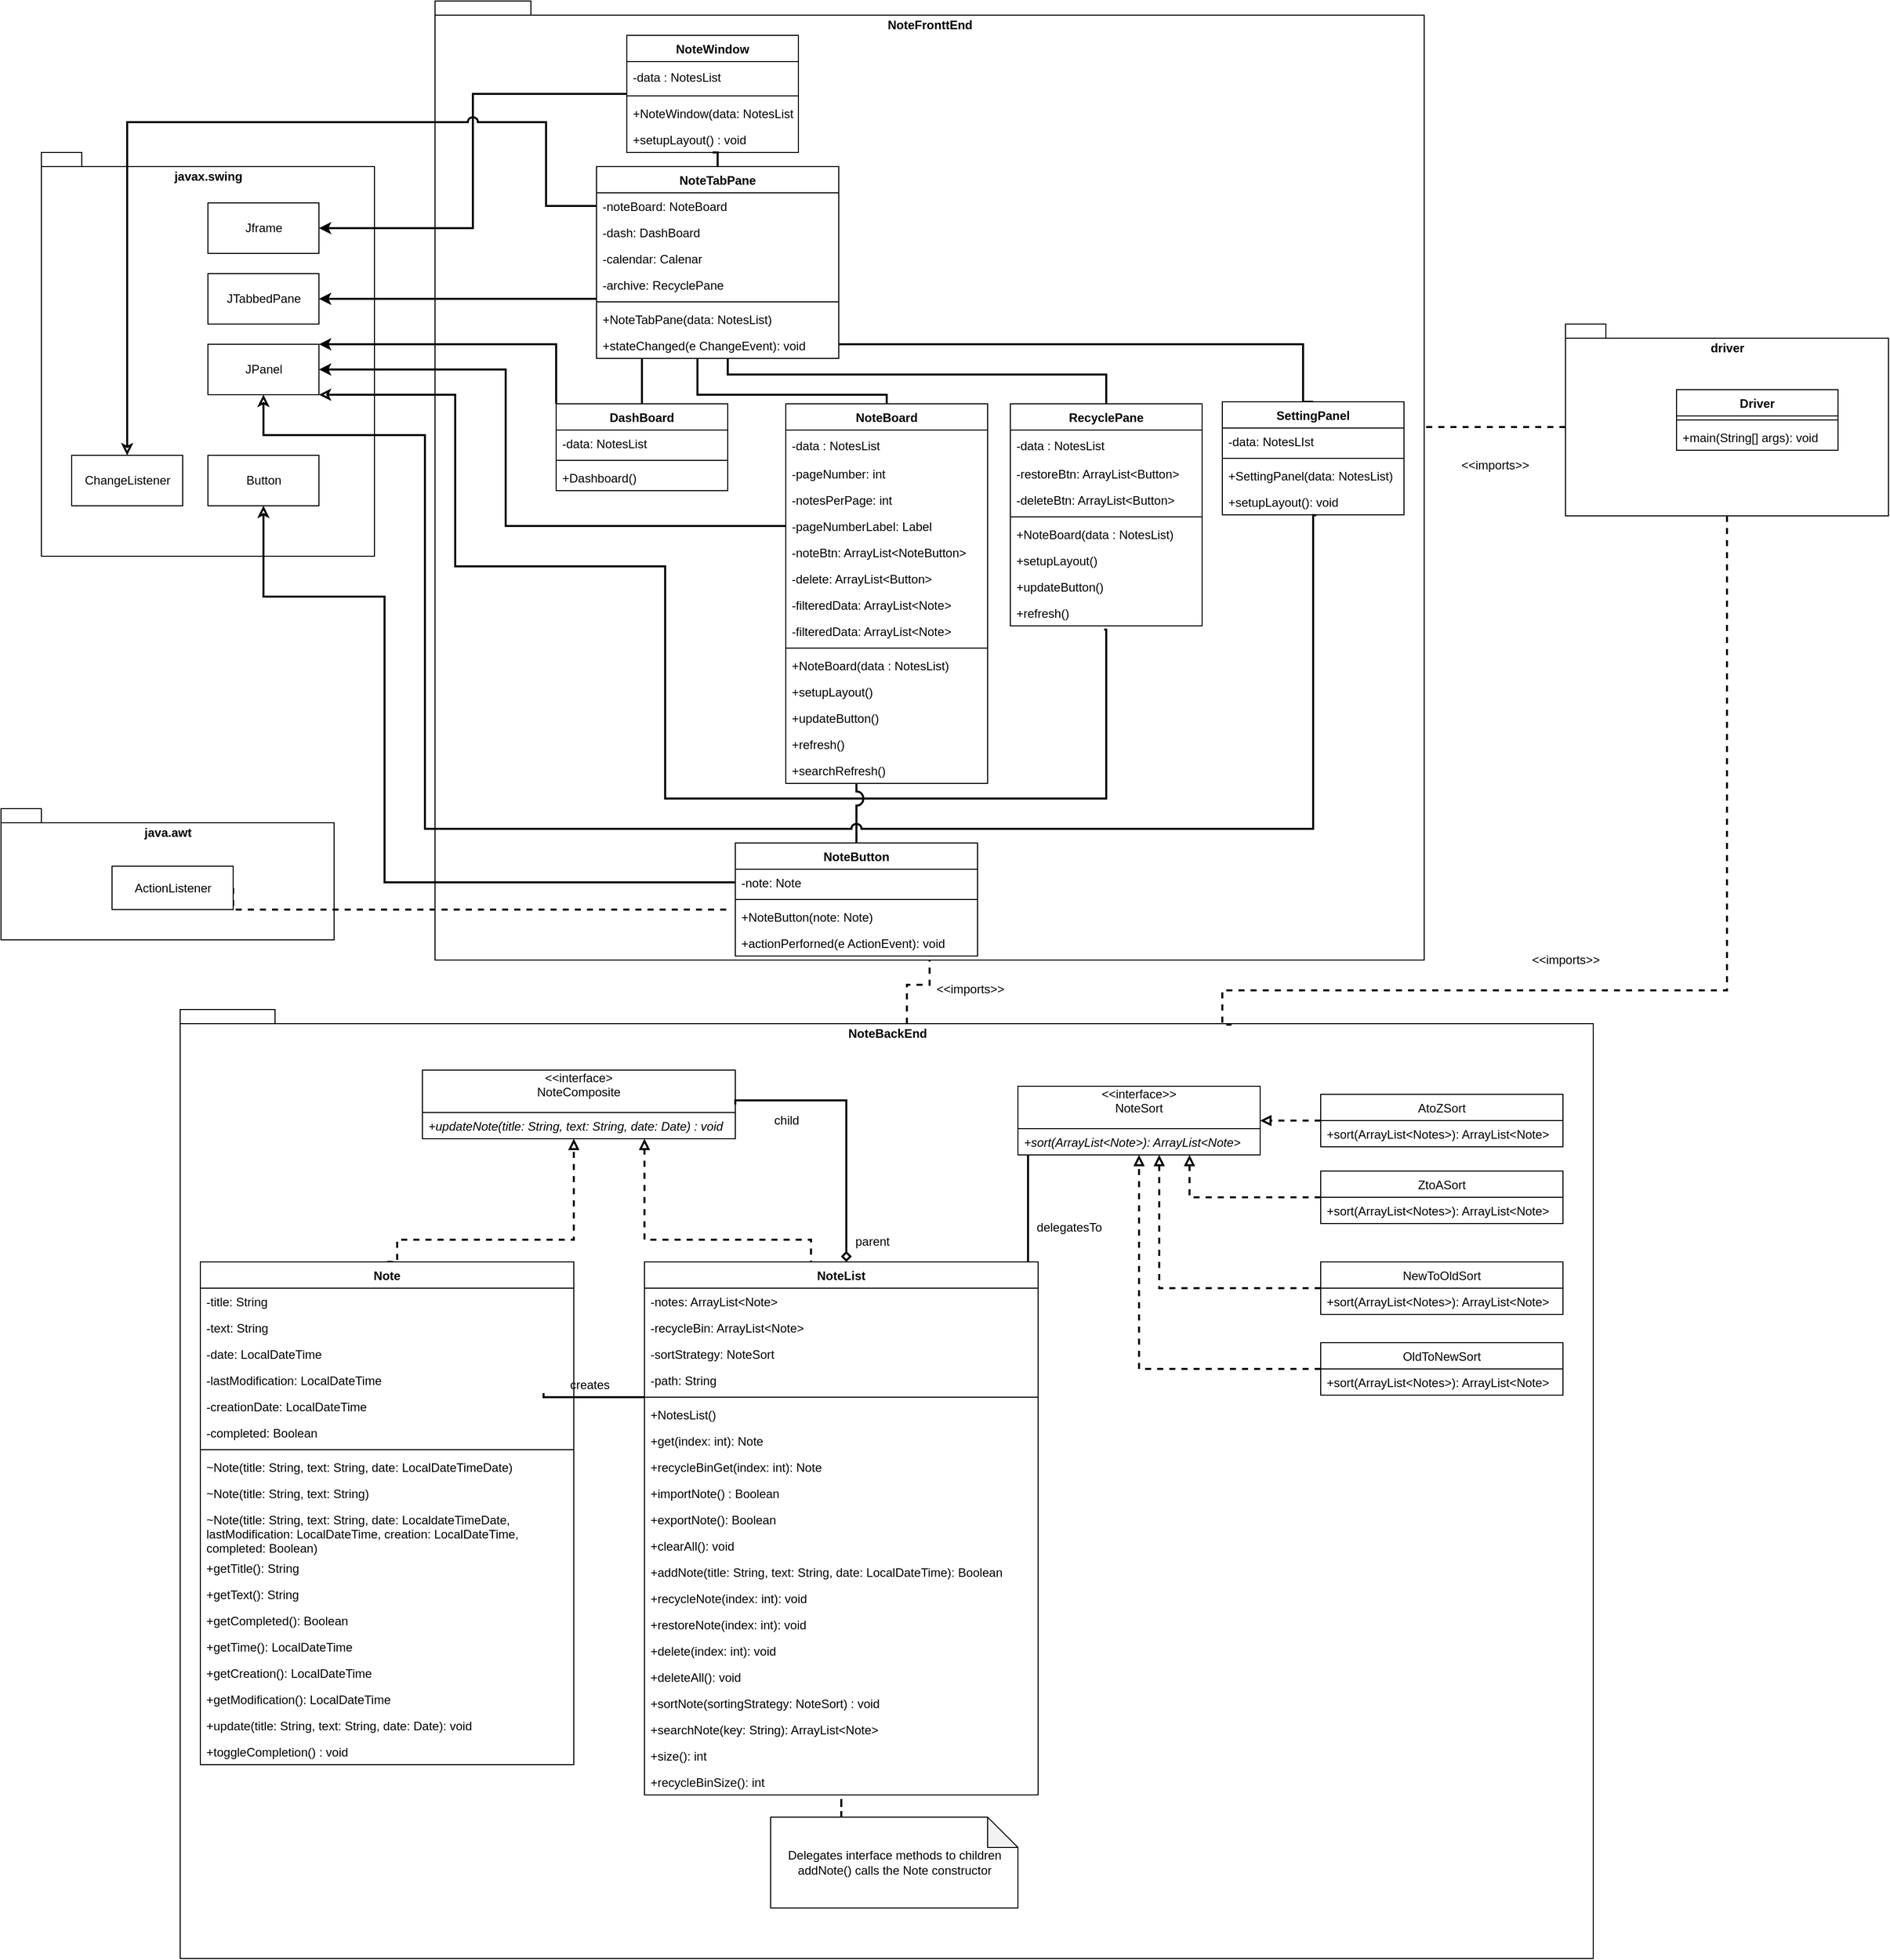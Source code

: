 <mxfile version="17.5.0" type="device"><diagram id="C5RBs43oDa-KdzZeNtuy" name="Page-1"><mxGraphModel dx="3936" dy="2883" grid="1" gridSize="10" guides="1" tooltips="1" connect="1" arrows="1" fold="1" page="1" pageScale="1" pageWidth="827" pageHeight="1169" math="0" shadow="0"><root><mxCell id="WIyWlLk6GJQsqaUBKTNV-0"/><mxCell id="WIyWlLk6GJQsqaUBKTNV-1" parent="WIyWlLk6GJQsqaUBKTNV-0"/><mxCell id="CV886Tl4QR84b5BTibgs-59" style="edgeStyle=orthogonalEdgeStyle;rounded=0;orthogonalLoop=1;jettySize=auto;html=1;exitX=0;exitY=0;exitDx=920;exitDy=412;exitPerimeter=0;entryX=0;entryY=0;entryDx=0;entryDy=102;entryPerimeter=0;dashed=1;endArrow=none;endFill=0;strokeWidth=2;" parent="WIyWlLk6GJQsqaUBKTNV-1" source="wEk5sLfpWbxcP1c9TD5C-53" target="wEk5sLfpWbxcP1c9TD5C-122" edge="1"><mxGeometry relative="1" as="geometry"><Array as="points"><mxPoint x="1120" y="-348"/></Array></mxGeometry></mxCell><mxCell id="wEk5sLfpWbxcP1c9TD5C-53" value="NoteFronttEnd" style="shape=folder;fontStyle=1;spacingTop=10;tabWidth=40;tabHeight=14;tabPosition=left;html=1;verticalAlign=top;" parent="WIyWlLk6GJQsqaUBKTNV-1" vertex="1"><mxGeometry x="200" y="-770" width="980" height="950" as="geometry"/></mxCell><mxCell id="wEk5sLfpWbxcP1c9TD5C-74" value="javax.swing" style="shape=folder;fontStyle=1;spacingTop=10;tabWidth=40;tabHeight=14;tabPosition=left;html=1;verticalAlign=top;" parent="WIyWlLk6GJQsqaUBKTNV-1" vertex="1"><mxGeometry x="-190" y="-620" width="330" height="400" as="geometry"/></mxCell><mxCell id="CV886Tl4QR84b5BTibgs-56" style="edgeStyle=orthogonalEdgeStyle;rounded=0;orthogonalLoop=1;jettySize=auto;html=1;exitX=0;exitY=0;exitDx=720;exitDy=14;exitPerimeter=0;endArrow=none;endFill=0;dashed=1;strokeWidth=2;entryX=0.5;entryY=1;entryDx=0;entryDy=0;entryPerimeter=0;" parent="WIyWlLk6GJQsqaUBKTNV-1" source="wEk5sLfpWbxcP1c9TD5C-43" target="wEk5sLfpWbxcP1c9TD5C-53" edge="1"><mxGeometry relative="1" as="geometry"><Array as="points"/><mxPoint x="620" y="100" as="targetPoint"/></mxGeometry></mxCell><mxCell id="wEk5sLfpWbxcP1c9TD5C-43" value="NoteBackEnd" style="shape=folder;fontStyle=1;spacingTop=10;tabWidth=40;tabHeight=14;tabPosition=left;html=1;verticalAlign=top;" parent="WIyWlLk6GJQsqaUBKTNV-1" vertex="1"><mxGeometry x="-52.5" y="229" width="1400" height="940" as="geometry"/></mxCell><mxCell id="wEk5sLfpWbxcP1c9TD5C-94" style="edgeStyle=orthogonalEdgeStyle;rounded=0;orthogonalLoop=1;jettySize=auto;html=1;exitX=0.5;exitY=0;exitDx=0;exitDy=0;dashed=1;endArrow=block;endFill=0;strokeWidth=2;" parent="WIyWlLk6GJQsqaUBKTNV-1" source="wEk5sLfpWbxcP1c9TD5C-0" target="wEk5sLfpWbxcP1c9TD5C-88" edge="1"><mxGeometry relative="1" as="geometry"><Array as="points"><mxPoint x="162.5" y="457"/><mxPoint x="337.5" y="457"/></Array></mxGeometry></mxCell><mxCell id="wEk5sLfpWbxcP1c9TD5C-116" style="edgeStyle=orthogonalEdgeStyle;rounded=0;orthogonalLoop=1;jettySize=auto;html=1;endArrow=none;endFill=0;strokeColor=default;strokeWidth=2;" parent="WIyWlLk6GJQsqaUBKTNV-1" target="wEk5sLfpWbxcP1c9TD5C-11" edge="1"><mxGeometry relative="1" as="geometry"><mxPoint x="307.5" y="609" as="sourcePoint"/><Array as="points"><mxPoint x="307.5" y="613"/></Array></mxGeometry></mxCell><mxCell id="wEk5sLfpWbxcP1c9TD5C-0" value="Note" style="swimlane;fontStyle=1;align=center;verticalAlign=top;childLayout=stackLayout;horizontal=1;startSize=26;horizontalStack=0;resizeParent=1;resizeParentMax=0;resizeLast=0;collapsible=1;marginBottom=0;" parent="WIyWlLk6GJQsqaUBKTNV-1" vertex="1"><mxGeometry x="-32.5" y="479" width="370" height="498" as="geometry"/></mxCell><mxCell id="wEk5sLfpWbxcP1c9TD5C-1" value="-title: String&#xA;" style="text;strokeColor=none;fillColor=none;align=left;verticalAlign=top;spacingLeft=4;spacingRight=4;overflow=hidden;rotatable=0;points=[[0,0.5],[1,0.5]];portConstraint=eastwest;" parent="wEk5sLfpWbxcP1c9TD5C-0" vertex="1"><mxGeometry y="26" width="370" height="26" as="geometry"/></mxCell><mxCell id="wEk5sLfpWbxcP1c9TD5C-4" value="-text: String" style="text;strokeColor=none;fillColor=none;align=left;verticalAlign=top;spacingLeft=4;spacingRight=4;overflow=hidden;rotatable=0;points=[[0,0.5],[1,0.5]];portConstraint=eastwest;" parent="wEk5sLfpWbxcP1c9TD5C-0" vertex="1"><mxGeometry y="52" width="370" height="26" as="geometry"/></mxCell><mxCell id="wEk5sLfpWbxcP1c9TD5C-5" value="-date: LocalDateTime" style="text;strokeColor=none;fillColor=none;align=left;verticalAlign=top;spacingLeft=4;spacingRight=4;overflow=hidden;rotatable=0;points=[[0,0.5],[1,0.5]];portConstraint=eastwest;" parent="wEk5sLfpWbxcP1c9TD5C-0" vertex="1"><mxGeometry y="78" width="370" height="26" as="geometry"/></mxCell><mxCell id="yMVq9FpCrFr1xaRrwVwy-2" value="-lastModification: LocalDateTime" style="text;strokeColor=none;fillColor=none;align=left;verticalAlign=top;spacingLeft=4;spacingRight=4;overflow=hidden;rotatable=0;points=[[0,0.5],[1,0.5]];portConstraint=eastwest;" parent="wEk5sLfpWbxcP1c9TD5C-0" vertex="1"><mxGeometry y="104" width="370" height="26" as="geometry"/></mxCell><mxCell id="yMVq9FpCrFr1xaRrwVwy-1" value="-creationDate: LocalDateTime" style="text;strokeColor=none;fillColor=none;align=left;verticalAlign=top;spacingLeft=4;spacingRight=4;overflow=hidden;rotatable=0;points=[[0,0.5],[1,0.5]];portConstraint=eastwest;" parent="wEk5sLfpWbxcP1c9TD5C-0" vertex="1"><mxGeometry y="130" width="370" height="26" as="geometry"/></mxCell><mxCell id="wEk5sLfpWbxcP1c9TD5C-104" value="-completed: Boolean" style="text;strokeColor=none;fillColor=none;align=left;verticalAlign=top;spacingLeft=4;spacingRight=4;overflow=hidden;rotatable=0;points=[[0,0.5],[1,0.5]];portConstraint=eastwest;" parent="wEk5sLfpWbxcP1c9TD5C-0" vertex="1"><mxGeometry y="156" width="370" height="26" as="geometry"/></mxCell><mxCell id="wEk5sLfpWbxcP1c9TD5C-2" value="" style="line;strokeWidth=1;fillColor=none;align=left;verticalAlign=middle;spacingTop=-1;spacingLeft=3;spacingRight=3;rotatable=0;labelPosition=right;points=[];portConstraint=eastwest;" parent="wEk5sLfpWbxcP1c9TD5C-0" vertex="1"><mxGeometry y="182" width="370" height="8" as="geometry"/></mxCell><mxCell id="wEk5sLfpWbxcP1c9TD5C-3" value="~Note(title: String, text: String, date: LocalDateTimeDate)" style="text;strokeColor=none;fillColor=none;align=left;verticalAlign=top;spacingLeft=4;spacingRight=4;overflow=hidden;rotatable=0;points=[[0,0.5],[1,0.5]];portConstraint=eastwest;" parent="wEk5sLfpWbxcP1c9TD5C-0" vertex="1"><mxGeometry y="190" width="370" height="26" as="geometry"/></mxCell><mxCell id="ObkzKms7g964yTjP5wbE-0" value="~Note(title: String, text: String)" style="text;strokeColor=none;fillColor=none;align=left;verticalAlign=top;spacingLeft=4;spacingRight=4;overflow=hidden;rotatable=0;points=[[0,0.5],[1,0.5]];portConstraint=eastwest;" vertex="1" parent="wEk5sLfpWbxcP1c9TD5C-0"><mxGeometry y="216" width="370" height="26" as="geometry"/></mxCell><mxCell id="ObkzKms7g964yTjP5wbE-1" value="~Note(title: String, text: String, date: LocaldateTimeDate,&#xA;lastModification: LocalDateTime, creation: LocalDateTime,&#xA;completed: Boolean)" style="text;strokeColor=none;fillColor=none;align=left;verticalAlign=top;spacingLeft=4;spacingRight=4;overflow=hidden;rotatable=0;points=[[0,0.5],[1,0.5]];portConstraint=eastwest;" vertex="1" parent="wEk5sLfpWbxcP1c9TD5C-0"><mxGeometry y="242" width="370" height="48" as="geometry"/></mxCell><mxCell id="yMVq9FpCrFr1xaRrwVwy-3" value="+getTitle(): String" style="text;strokeColor=none;fillColor=none;align=left;verticalAlign=top;spacingLeft=4;spacingRight=4;overflow=hidden;rotatable=0;points=[[0,0.5],[1,0.5]];portConstraint=eastwest;" parent="wEk5sLfpWbxcP1c9TD5C-0" vertex="1"><mxGeometry y="290" width="370" height="26" as="geometry"/></mxCell><mxCell id="yMVq9FpCrFr1xaRrwVwy-6" value="+getText(): String" style="text;strokeColor=none;fillColor=none;align=left;verticalAlign=top;spacingLeft=4;spacingRight=4;overflow=hidden;rotatable=0;points=[[0,0.5],[1,0.5]];portConstraint=eastwest;" parent="wEk5sLfpWbxcP1c9TD5C-0" vertex="1"><mxGeometry y="316" width="370" height="26" as="geometry"/></mxCell><mxCell id="ObkzKms7g964yTjP5wbE-2" value="+getCompleted(): Boolean" style="text;strokeColor=none;fillColor=none;align=left;verticalAlign=top;spacingLeft=4;spacingRight=4;overflow=hidden;rotatable=0;points=[[0,0.5],[1,0.5]];portConstraint=eastwest;" vertex="1" parent="wEk5sLfpWbxcP1c9TD5C-0"><mxGeometry y="342" width="370" height="26" as="geometry"/></mxCell><mxCell id="yMVq9FpCrFr1xaRrwVwy-7" value="+getTime(): LocalDateTime" style="text;strokeColor=none;fillColor=none;align=left;verticalAlign=top;spacingLeft=4;spacingRight=4;overflow=hidden;rotatable=0;points=[[0,0.5],[1,0.5]];portConstraint=eastwest;" parent="wEk5sLfpWbxcP1c9TD5C-0" vertex="1"><mxGeometry y="368" width="370" height="26" as="geometry"/></mxCell><mxCell id="yMVq9FpCrFr1xaRrwVwy-5" value="+getCreation(): LocalDateTime" style="text;strokeColor=none;fillColor=none;align=left;verticalAlign=top;spacingLeft=4;spacingRight=4;overflow=hidden;rotatable=0;points=[[0,0.5],[1,0.5]];portConstraint=eastwest;" parent="wEk5sLfpWbxcP1c9TD5C-0" vertex="1"><mxGeometry y="394" width="370" height="26" as="geometry"/></mxCell><mxCell id="yMVq9FpCrFr1xaRrwVwy-4" value="+getModification(): LocalDateTime" style="text;strokeColor=none;fillColor=none;align=left;verticalAlign=top;spacingLeft=4;spacingRight=4;overflow=hidden;rotatable=0;points=[[0,0.5],[1,0.5]];portConstraint=eastwest;" parent="wEk5sLfpWbxcP1c9TD5C-0" vertex="1"><mxGeometry y="420" width="370" height="26" as="geometry"/></mxCell><mxCell id="wEk5sLfpWbxcP1c9TD5C-9" value="+update(title: String, text: String, date: Date): void" style="text;strokeColor=none;fillColor=none;align=left;verticalAlign=top;spacingLeft=4;spacingRight=4;overflow=hidden;rotatable=0;points=[[0,0.5],[1,0.5]];portConstraint=eastwest;" parent="wEk5sLfpWbxcP1c9TD5C-0" vertex="1"><mxGeometry y="446" width="370" height="26" as="geometry"/></mxCell><mxCell id="wEk5sLfpWbxcP1c9TD5C-105" value="+toggleCompletion() : void" style="text;strokeColor=none;fillColor=none;align=left;verticalAlign=top;spacingLeft=4;spacingRight=4;overflow=hidden;rotatable=0;points=[[0,0.5],[1,0.5]];portConstraint=eastwest;" parent="wEk5sLfpWbxcP1c9TD5C-0" vertex="1"><mxGeometry y="472" width="370" height="26" as="geometry"/></mxCell><mxCell id="wEk5sLfpWbxcP1c9TD5C-95" style="edgeStyle=orthogonalEdgeStyle;rounded=0;orthogonalLoop=1;jettySize=auto;html=1;exitX=0.43;exitY=0.004;exitDx=0;exitDy=0;dashed=1;endArrow=block;endFill=0;strokeWidth=2;exitPerimeter=0;" parent="WIyWlLk6GJQsqaUBKTNV-1" source="wEk5sLfpWbxcP1c9TD5C-11" target="wEk5sLfpWbxcP1c9TD5C-88" edge="1"><mxGeometry relative="1" as="geometry"><Array as="points"><mxPoint x="572.5" y="480"/><mxPoint x="572.5" y="457"/><mxPoint x="407.5" y="457"/></Array></mxGeometry></mxCell><mxCell id="wEk5sLfpWbxcP1c9TD5C-112" style="edgeStyle=orthogonalEdgeStyle;rounded=0;orthogonalLoop=1;jettySize=auto;html=1;endArrow=none;endFill=0;strokeColor=default;strokeWidth=2;" parent="WIyWlLk6GJQsqaUBKTNV-1" source="wEk5sLfpWbxcP1c9TD5C-11" target="wEk5sLfpWbxcP1c9TD5C-20" edge="1"><mxGeometry relative="1" as="geometry"><mxPoint x="737.5" y="639" as="sourcePoint"/><Array as="points"><mxPoint x="787.5" y="429"/><mxPoint x="787.5" y="429"/></Array></mxGeometry></mxCell><mxCell id="wEk5sLfpWbxcP1c9TD5C-11" value="NoteList" style="swimlane;fontStyle=1;align=center;verticalAlign=top;childLayout=stackLayout;horizontal=1;startSize=26;horizontalStack=0;resizeParent=1;resizeParentMax=0;resizeLast=0;collapsible=1;marginBottom=0;" parent="WIyWlLk6GJQsqaUBKTNV-1" vertex="1"><mxGeometry x="407.5" y="479" width="390" height="528" as="geometry"/></mxCell><mxCell id="wEk5sLfpWbxcP1c9TD5C-12" value="-notes: ArrayList&lt;Note&gt;&#xA;" style="text;strokeColor=none;fillColor=none;align=left;verticalAlign=top;spacingLeft=4;spacingRight=4;overflow=hidden;rotatable=0;points=[[0,0.5],[1,0.5]];portConstraint=eastwest;" parent="wEk5sLfpWbxcP1c9TD5C-11" vertex="1"><mxGeometry y="26" width="390" height="26" as="geometry"/></mxCell><mxCell id="CV886Tl4QR84b5BTibgs-3" value="-recycleBin: ArrayList&lt;Note&gt;" style="text;strokeColor=none;fillColor=none;align=left;verticalAlign=top;spacingLeft=4;spacingRight=4;overflow=hidden;rotatable=0;points=[[0,0.5],[1,0.5]];portConstraint=eastwest;" parent="wEk5sLfpWbxcP1c9TD5C-11" vertex="1"><mxGeometry y="52" width="390" height="26" as="geometry"/></mxCell><mxCell id="wEk5sLfpWbxcP1c9TD5C-115" value="-sortStrategy: NoteSort" style="text;strokeColor=none;fillColor=none;align=left;verticalAlign=top;spacingLeft=4;spacingRight=4;overflow=hidden;rotatable=0;points=[[0,0.5],[1,0.5]];portConstraint=eastwest;" parent="wEk5sLfpWbxcP1c9TD5C-11" vertex="1"><mxGeometry y="78" width="390" height="26" as="geometry"/></mxCell><mxCell id="ObkzKms7g964yTjP5wbE-3" value="-path: String" style="text;strokeColor=none;fillColor=none;align=left;verticalAlign=top;spacingLeft=4;spacingRight=4;overflow=hidden;rotatable=0;points=[[0,0.5],[1,0.5]];portConstraint=eastwest;" vertex="1" parent="wEk5sLfpWbxcP1c9TD5C-11"><mxGeometry y="104" width="390" height="26" as="geometry"/></mxCell><mxCell id="wEk5sLfpWbxcP1c9TD5C-13" value="" style="line;strokeWidth=1;fillColor=none;align=left;verticalAlign=middle;spacingTop=-1;spacingLeft=3;spacingRight=3;rotatable=0;labelPosition=right;points=[];portConstraint=eastwest;" parent="wEk5sLfpWbxcP1c9TD5C-11" vertex="1"><mxGeometry y="130" width="390" height="8" as="geometry"/></mxCell><mxCell id="wEk5sLfpWbxcP1c9TD5C-14" value="+NotesList()" style="text;strokeColor=none;fillColor=none;align=left;verticalAlign=top;spacingLeft=4;spacingRight=4;overflow=hidden;rotatable=0;points=[[0,0.5],[1,0.5]];portConstraint=eastwest;" parent="wEk5sLfpWbxcP1c9TD5C-11" vertex="1"><mxGeometry y="138" width="390" height="26" as="geometry"/></mxCell><mxCell id="yMVq9FpCrFr1xaRrwVwy-0" value="+get(index: int): Note" style="text;strokeColor=none;fillColor=none;align=left;verticalAlign=top;spacingLeft=4;spacingRight=4;overflow=hidden;rotatable=0;points=[[0,0.5],[1,0.5]];portConstraint=eastwest;" parent="wEk5sLfpWbxcP1c9TD5C-11" vertex="1"><mxGeometry y="164" width="390" height="26" as="geometry"/></mxCell><mxCell id="CV886Tl4QR84b5BTibgs-4" value="+recycleBinGet(index: int): Note" style="text;strokeColor=none;fillColor=none;align=left;verticalAlign=top;spacingLeft=4;spacingRight=4;overflow=hidden;rotatable=0;points=[[0,0.5],[1,0.5]];portConstraint=eastwest;" parent="wEk5sLfpWbxcP1c9TD5C-11" vertex="1"><mxGeometry y="190" width="390" height="26" as="geometry"/></mxCell><mxCell id="wEk5sLfpWbxcP1c9TD5C-15" value="+importNote() : Boolean&#xA;" style="text;strokeColor=none;fillColor=none;align=left;verticalAlign=top;spacingLeft=4;spacingRight=4;overflow=hidden;rotatable=0;points=[[0,0.5],[1,0.5]];portConstraint=eastwest;" parent="wEk5sLfpWbxcP1c9TD5C-11" vertex="1"><mxGeometry y="216" width="390" height="26" as="geometry"/></mxCell><mxCell id="wEk5sLfpWbxcP1c9TD5C-16" value="+exportNote(): Boolean" style="text;strokeColor=none;fillColor=none;align=left;verticalAlign=top;spacingLeft=4;spacingRight=4;overflow=hidden;rotatable=0;points=[[0,0.5],[1,0.5]];portConstraint=eastwest;" parent="wEk5sLfpWbxcP1c9TD5C-11" vertex="1"><mxGeometry y="242" width="390" height="26" as="geometry"/></mxCell><mxCell id="ObkzKms7g964yTjP5wbE-4" value="+clearAll(): void" style="text;strokeColor=none;fillColor=none;align=left;verticalAlign=top;spacingLeft=4;spacingRight=4;overflow=hidden;rotatable=0;points=[[0,0.5],[1,0.5]];portConstraint=eastwest;" vertex="1" parent="wEk5sLfpWbxcP1c9TD5C-11"><mxGeometry y="268" width="390" height="26" as="geometry"/></mxCell><mxCell id="wEk5sLfpWbxcP1c9TD5C-17" value="+addNote(title: String, text: String, date: LocalDateTime): Boolean" style="text;strokeColor=none;fillColor=none;align=left;verticalAlign=top;spacingLeft=4;spacingRight=4;overflow=hidden;rotatable=0;points=[[0,0.5],[1,0.5]];portConstraint=eastwest;" parent="wEk5sLfpWbxcP1c9TD5C-11" vertex="1"><mxGeometry y="294" width="390" height="26" as="geometry"/></mxCell><mxCell id="wEk5sLfpWbxcP1c9TD5C-18" value="+recycleNote(index: int): void&#xA;" style="text;strokeColor=none;fillColor=none;align=left;verticalAlign=top;spacingLeft=4;spacingRight=4;overflow=hidden;rotatable=0;points=[[0,0.5],[1,0.5]];portConstraint=eastwest;" parent="wEk5sLfpWbxcP1c9TD5C-11" vertex="1"><mxGeometry y="320" width="390" height="26" as="geometry"/></mxCell><mxCell id="CV886Tl4QR84b5BTibgs-21" value="+restoreNote(index: int): void" style="text;strokeColor=none;fillColor=none;align=left;verticalAlign=top;spacingLeft=4;spacingRight=4;overflow=hidden;rotatable=0;points=[[0,0.5],[1,0.5]];portConstraint=eastwest;" parent="wEk5sLfpWbxcP1c9TD5C-11" vertex="1"><mxGeometry y="346" width="390" height="26" as="geometry"/></mxCell><mxCell id="CV886Tl4QR84b5BTibgs-22" value="+delete(index: int): void" style="text;strokeColor=none;fillColor=none;align=left;verticalAlign=top;spacingLeft=4;spacingRight=4;overflow=hidden;rotatable=0;points=[[0,0.5],[1,0.5]];portConstraint=eastwest;" parent="wEk5sLfpWbxcP1c9TD5C-11" vertex="1"><mxGeometry y="372" width="390" height="26" as="geometry"/></mxCell><mxCell id="CV886Tl4QR84b5BTibgs-23" value="+deleteAll(): void" style="text;strokeColor=none;fillColor=none;align=left;verticalAlign=top;spacingLeft=4;spacingRight=4;overflow=hidden;rotatable=0;points=[[0,0.5],[1,0.5]];portConstraint=eastwest;" parent="wEk5sLfpWbxcP1c9TD5C-11" vertex="1"><mxGeometry y="398" width="390" height="26" as="geometry"/></mxCell><mxCell id="wEk5sLfpWbxcP1c9TD5C-19" value="+sortNote(sortingStrategy: NoteSort) : void" style="text;strokeColor=none;fillColor=none;align=left;verticalAlign=top;spacingLeft=4;spacingRight=4;overflow=hidden;rotatable=0;points=[[0,0.5],[1,0.5]];portConstraint=eastwest;" parent="wEk5sLfpWbxcP1c9TD5C-11" vertex="1"><mxGeometry y="424" width="390" height="26" as="geometry"/></mxCell><mxCell id="wEk5sLfpWbxcP1c9TD5C-114" value="+searchNote(key: String): ArrayList&lt;Note&gt;" style="text;strokeColor=none;fillColor=none;align=left;verticalAlign=top;spacingLeft=4;spacingRight=4;overflow=hidden;rotatable=0;points=[[0,0.5],[1,0.5]];portConstraint=eastwest;" parent="wEk5sLfpWbxcP1c9TD5C-11" vertex="1"><mxGeometry y="450" width="390" height="26" as="geometry"/></mxCell><mxCell id="IpFK9JWMxspQdrHc6j23-3" value="+size(): int" style="text;strokeColor=none;fillColor=none;align=left;verticalAlign=top;spacingLeft=4;spacingRight=4;overflow=hidden;rotatable=0;points=[[0,0.5],[1,0.5]];portConstraint=eastwest;" parent="wEk5sLfpWbxcP1c9TD5C-11" vertex="1"><mxGeometry y="476" width="390" height="26" as="geometry"/></mxCell><mxCell id="CV886Tl4QR84b5BTibgs-24" value="+recycleBinSize(): int" style="text;strokeColor=none;fillColor=none;align=left;verticalAlign=top;spacingLeft=4;spacingRight=4;overflow=hidden;rotatable=0;points=[[0,0.5],[1,0.5]];portConstraint=eastwest;" parent="wEk5sLfpWbxcP1c9TD5C-11" vertex="1"><mxGeometry y="502" width="390" height="26" as="geometry"/></mxCell><mxCell id="wEk5sLfpWbxcP1c9TD5C-20" value="&lt;&lt;interface&gt;&gt;&#xA;NoteSort&#xA;" style="swimlane;fontStyle=0;childLayout=stackLayout;horizontal=1;startSize=42;fillColor=none;horizontalStack=0;resizeParent=1;resizeParentMax=0;resizeLast=0;collapsible=1;marginBottom=0;" parent="WIyWlLk6GJQsqaUBKTNV-1" vertex="1"><mxGeometry x="777.5" y="305" width="240" height="68" as="geometry"/></mxCell><mxCell id="wEk5sLfpWbxcP1c9TD5C-22" value="+sort(ArrayList&lt;Note&gt;): ArrayList&lt;Note&gt;" style="text;strokeColor=none;fillColor=none;align=left;verticalAlign=top;spacingLeft=4;spacingRight=4;overflow=hidden;rotatable=0;points=[[0,0.5],[1,0.5]];portConstraint=eastwest;fontStyle=2" parent="wEk5sLfpWbxcP1c9TD5C-20" vertex="1"><mxGeometry y="42" width="240" height="26" as="geometry"/></mxCell><mxCell id="wEk5sLfpWbxcP1c9TD5C-111" style="edgeStyle=orthogonalEdgeStyle;rounded=0;orthogonalLoop=1;jettySize=auto;html=1;exitX=0;exitY=0.5;exitDx=0;exitDy=0;entryX=1;entryY=0.5;entryDx=0;entryDy=0;dashed=1;endArrow=block;endFill=0;strokeColor=default;strokeWidth=2;" parent="WIyWlLk6GJQsqaUBKTNV-1" source="wEk5sLfpWbxcP1c9TD5C-29" target="wEk5sLfpWbxcP1c9TD5C-20" edge="1"><mxGeometry relative="1" as="geometry"/></mxCell><mxCell id="wEk5sLfpWbxcP1c9TD5C-29" value="AtoZSort" style="swimlane;fontStyle=0;childLayout=stackLayout;horizontal=1;startSize=26;fillColor=none;horizontalStack=0;resizeParent=1;resizeParentMax=0;resizeLast=0;collapsible=1;marginBottom=0;" parent="WIyWlLk6GJQsqaUBKTNV-1" vertex="1"><mxGeometry x="1077.5" y="313" width="240" height="52" as="geometry"/></mxCell><mxCell id="wEk5sLfpWbxcP1c9TD5C-34" value="+sort(ArrayList&lt;Notes&gt;): ArrayList&lt;Note&gt;" style="text;strokeColor=none;fillColor=none;align=left;verticalAlign=top;spacingLeft=4;spacingRight=4;overflow=hidden;rotatable=0;points=[[0,0.5],[1,0.5]];portConstraint=eastwest;" parent="wEk5sLfpWbxcP1c9TD5C-29" vertex="1"><mxGeometry y="26" width="240" height="26" as="geometry"/></mxCell><mxCell id="wEk5sLfpWbxcP1c9TD5C-109" style="edgeStyle=orthogonalEdgeStyle;rounded=0;orthogonalLoop=1;jettySize=auto;html=1;exitX=0;exitY=0.5;exitDx=0;exitDy=0;dashed=1;endArrow=block;endFill=0;strokeColor=default;strokeWidth=2;" parent="WIyWlLk6GJQsqaUBKTNV-1" source="wEk5sLfpWbxcP1c9TD5C-37" target="wEk5sLfpWbxcP1c9TD5C-20" edge="1"><mxGeometry relative="1" as="geometry"><Array as="points"><mxPoint x="917.5" y="505"/></Array></mxGeometry></mxCell><mxCell id="wEk5sLfpWbxcP1c9TD5C-37" value="NewToOldSort" style="swimlane;fontStyle=0;childLayout=stackLayout;horizontal=1;startSize=26;fillColor=none;horizontalStack=0;resizeParent=1;resizeParentMax=0;resizeLast=0;collapsible=1;marginBottom=0;" parent="WIyWlLk6GJQsqaUBKTNV-1" vertex="1"><mxGeometry x="1077.5" y="479" width="240" height="52" as="geometry"/></mxCell><mxCell id="wEk5sLfpWbxcP1c9TD5C-38" value="+sort(ArrayList&lt;Notes&gt;): ArrayList&lt;Note&gt;" style="text;strokeColor=none;fillColor=none;align=left;verticalAlign=top;spacingLeft=4;spacingRight=4;overflow=hidden;rotatable=0;points=[[0,0.5],[1,0.5]];portConstraint=eastwest;" parent="wEk5sLfpWbxcP1c9TD5C-37" vertex="1"><mxGeometry y="26" width="240" height="26" as="geometry"/></mxCell><mxCell id="wEk5sLfpWbxcP1c9TD5C-110" style="edgeStyle=orthogonalEdgeStyle;rounded=0;orthogonalLoop=1;jettySize=auto;html=1;exitX=0;exitY=0.5;exitDx=0;exitDy=0;dashed=1;endArrow=block;endFill=0;strokeColor=default;strokeWidth=2;" parent="WIyWlLk6GJQsqaUBKTNV-1" source="wEk5sLfpWbxcP1c9TD5C-39" target="wEk5sLfpWbxcP1c9TD5C-20" edge="1"><mxGeometry relative="1" as="geometry"><Array as="points"><mxPoint x="947.5" y="415"/></Array></mxGeometry></mxCell><mxCell id="wEk5sLfpWbxcP1c9TD5C-39" value="ZtoASort" style="swimlane;fontStyle=0;childLayout=stackLayout;horizontal=1;startSize=26;fillColor=none;horizontalStack=0;resizeParent=1;resizeParentMax=0;resizeLast=0;collapsible=1;marginBottom=0;" parent="WIyWlLk6GJQsqaUBKTNV-1" vertex="1"><mxGeometry x="1077.5" y="389" width="240" height="52" as="geometry"/></mxCell><mxCell id="wEk5sLfpWbxcP1c9TD5C-40" value="+sort(ArrayList&lt;Notes&gt;): ArrayList&lt;Note&gt;" style="text;strokeColor=none;fillColor=none;align=left;verticalAlign=top;spacingLeft=4;spacingRight=4;overflow=hidden;rotatable=0;points=[[0,0.5],[1,0.5]];portConstraint=eastwest;" parent="wEk5sLfpWbxcP1c9TD5C-39" vertex="1"><mxGeometry y="26" width="240" height="26" as="geometry"/></mxCell><mxCell id="wEk5sLfpWbxcP1c9TD5C-108" style="edgeStyle=orthogonalEdgeStyle;rounded=0;orthogonalLoop=1;jettySize=auto;html=1;exitX=0;exitY=0.5;exitDx=0;exitDy=0;dashed=1;endArrow=block;endFill=0;strokeColor=default;strokeWidth=2;" parent="WIyWlLk6GJQsqaUBKTNV-1" source="wEk5sLfpWbxcP1c9TD5C-41" target="wEk5sLfpWbxcP1c9TD5C-20" edge="1"><mxGeometry relative="1" as="geometry"/></mxCell><mxCell id="wEk5sLfpWbxcP1c9TD5C-41" value="OldToNewSort" style="swimlane;fontStyle=0;childLayout=stackLayout;horizontal=1;startSize=26;fillColor=none;horizontalStack=0;resizeParent=1;resizeParentMax=0;resizeLast=0;collapsible=1;marginBottom=0;" parent="WIyWlLk6GJQsqaUBKTNV-1" vertex="1"><mxGeometry x="1077.5" y="559" width="240" height="52" as="geometry"/></mxCell><mxCell id="wEk5sLfpWbxcP1c9TD5C-42" value="+sort(ArrayList&lt;Notes&gt;): ArrayList&lt;Note&gt;" style="text;strokeColor=none;fillColor=none;align=left;verticalAlign=top;spacingLeft=4;spacingRight=4;overflow=hidden;rotatable=0;points=[[0,0.5],[1,0.5]];portConstraint=eastwest;" parent="wEk5sLfpWbxcP1c9TD5C-41" vertex="1"><mxGeometry y="26" width="240" height="26" as="geometry"/></mxCell><mxCell id="CV886Tl4QR84b5BTibgs-40" style="edgeStyle=orthogonalEdgeStyle;rounded=0;orthogonalLoop=1;jettySize=auto;html=1;endArrow=none;endFill=0;strokeWidth=2;exitX=0.5;exitY=0;exitDx=0;exitDy=0;" parent="WIyWlLk6GJQsqaUBKTNV-1" source="wEk5sLfpWbxcP1c9TD5C-58" target="CV886Tl4QR84b5BTibgs-25" edge="1"><mxGeometry relative="1" as="geometry"><Array as="points"><mxPoint x="405" y="-400"/><mxPoint x="405" y="-400"/></Array><mxPoint x="405" y="-340" as="sourcePoint"/></mxGeometry></mxCell><mxCell id="CV886Tl4QR84b5BTibgs-69" style="edgeStyle=orthogonalEdgeStyle;rounded=0;orthogonalLoop=1;jettySize=auto;html=1;entryX=1;entryY=0;entryDx=0;entryDy=0;endArrow=classic;endFill=1;strokeWidth=2;exitX=0;exitY=0;exitDx=0;exitDy=0;" parent="WIyWlLk6GJQsqaUBKTNV-1" source="wEk5sLfpWbxcP1c9TD5C-58" target="CV886Tl4QR84b5BTibgs-64" edge="1"><mxGeometry relative="1" as="geometry"><Array as="points"><mxPoint x="320" y="-430"/></Array></mxGeometry></mxCell><mxCell id="wEk5sLfpWbxcP1c9TD5C-58" value="DashBoard" style="swimlane;fontStyle=1;align=center;verticalAlign=top;childLayout=stackLayout;horizontal=1;startSize=26;horizontalStack=0;resizeParent=1;resizeParentMax=0;resizeLast=0;collapsible=1;marginBottom=0;" parent="WIyWlLk6GJQsqaUBKTNV-1" vertex="1"><mxGeometry x="320" y="-371" width="170" height="86" as="geometry"/></mxCell><mxCell id="CV886Tl4QR84b5BTibgs-44" value="-data: NotesList" style="text;strokeColor=none;fillColor=none;align=left;verticalAlign=top;spacingLeft=4;spacingRight=4;overflow=hidden;rotatable=0;points=[[0,0.5],[1,0.5]];portConstraint=eastwest;" parent="wEk5sLfpWbxcP1c9TD5C-58" vertex="1"><mxGeometry y="26" width="170" height="26" as="geometry"/></mxCell><mxCell id="wEk5sLfpWbxcP1c9TD5C-60" value="" style="line;strokeWidth=1;fillColor=none;align=left;verticalAlign=middle;spacingTop=-1;spacingLeft=3;spacingRight=3;rotatable=0;labelPosition=right;points=[];portConstraint=eastwest;" parent="wEk5sLfpWbxcP1c9TD5C-58" vertex="1"><mxGeometry y="52" width="170" height="8" as="geometry"/></mxCell><mxCell id="wEk5sLfpWbxcP1c9TD5C-61" value="+Dashboard()" style="text;strokeColor=none;fillColor=none;align=left;verticalAlign=top;spacingLeft=4;spacingRight=4;overflow=hidden;rotatable=0;points=[[0,0.5],[1,0.5]];portConstraint=eastwest;" parent="wEk5sLfpWbxcP1c9TD5C-58" vertex="1"><mxGeometry y="60" width="170" height="26" as="geometry"/></mxCell><mxCell id="CV886Tl4QR84b5BTibgs-41" style="edgeStyle=orthogonalEdgeStyle;rounded=0;orthogonalLoop=1;jettySize=auto;html=1;exitX=0.5;exitY=0;exitDx=0;exitDy=0;endArrow=none;endFill=0;strokeWidth=2;" parent="WIyWlLk6GJQsqaUBKTNV-1" source="wEk5sLfpWbxcP1c9TD5C-66" target="CV886Tl4QR84b5BTibgs-25" edge="1"><mxGeometry relative="1" as="geometry"><Array as="points"><mxPoint x="648" y="-380"/><mxPoint x="460" y="-380"/></Array></mxGeometry></mxCell><mxCell id="CV886Tl4QR84b5BTibgs-71" value="" style="edgeStyle=orthogonalEdgeStyle;rounded=0;orthogonalLoop=1;jettySize=auto;html=1;endArrow=classic;endFill=1;strokeWidth=2;entryX=1;entryY=0.5;entryDx=0;entryDy=0;" parent="WIyWlLk6GJQsqaUBKTNV-1" source="wEk5sLfpWbxcP1c9TD5C-66" target="CV886Tl4QR84b5BTibgs-64" edge="1"><mxGeometry relative="1" as="geometry"><Array as="points"><mxPoint x="270" y="-250"/><mxPoint x="270" y="-405"/></Array></mxGeometry></mxCell><mxCell id="wEk5sLfpWbxcP1c9TD5C-66" value="NoteBoard" style="swimlane;fontStyle=1;align=center;verticalAlign=top;childLayout=stackLayout;horizontal=1;startSize=26;horizontalStack=0;resizeParent=1;resizeParentMax=0;resizeLast=0;collapsible=1;marginBottom=0;" parent="WIyWlLk6GJQsqaUBKTNV-1" vertex="1"><mxGeometry x="547.5" y="-371" width="200" height="376" as="geometry"/></mxCell><mxCell id="IpFK9JWMxspQdrHc6j23-1" value="-data : NotesList" style="text;strokeColor=none;fillColor=none;align=left;verticalAlign=middle;spacingLeft=4;spacingRight=4;overflow=hidden;points=[[0,0.5],[1,0.5]];portConstraint=eastwest;rotatable=0;" parent="wEk5sLfpWbxcP1c9TD5C-66" vertex="1"><mxGeometry y="26" width="200" height="30" as="geometry"/></mxCell><mxCell id="ObkzKms7g964yTjP5wbE-6" value="-pageNumber: int" style="text;strokeColor=none;fillColor=none;align=left;verticalAlign=top;spacingLeft=4;spacingRight=4;overflow=hidden;rotatable=0;points=[[0,0.5],[1,0.5]];portConstraint=eastwest;" vertex="1" parent="wEk5sLfpWbxcP1c9TD5C-66"><mxGeometry y="56" width="200" height="26" as="geometry"/></mxCell><mxCell id="ObkzKms7g964yTjP5wbE-7" value="-notesPerPage: int" style="text;strokeColor=none;fillColor=none;align=left;verticalAlign=top;spacingLeft=4;spacingRight=4;overflow=hidden;rotatable=0;points=[[0,0.5],[1,0.5]];portConstraint=eastwest;" vertex="1" parent="wEk5sLfpWbxcP1c9TD5C-66"><mxGeometry y="82" width="200" height="26" as="geometry"/></mxCell><mxCell id="ObkzKms7g964yTjP5wbE-8" value="-pageNumberLabel: Label" style="text;strokeColor=none;fillColor=none;align=left;verticalAlign=top;spacingLeft=4;spacingRight=4;overflow=hidden;rotatable=0;points=[[0,0.5],[1,0.5]];portConstraint=eastwest;" vertex="1" parent="wEk5sLfpWbxcP1c9TD5C-66"><mxGeometry y="108" width="200" height="26" as="geometry"/></mxCell><mxCell id="CV886Tl4QR84b5BTibgs-45" value="-noteBtn: ArrayList&lt;NoteButton&gt;" style="text;strokeColor=none;fillColor=none;align=left;verticalAlign=top;spacingLeft=4;spacingRight=4;overflow=hidden;rotatable=0;points=[[0,0.5],[1,0.5]];portConstraint=eastwest;" parent="wEk5sLfpWbxcP1c9TD5C-66" vertex="1"><mxGeometry y="134" width="200" height="26" as="geometry"/></mxCell><mxCell id="CV886Tl4QR84b5BTibgs-46" value="-delete: ArrayList&lt;Button&gt;" style="text;strokeColor=none;fillColor=none;align=left;verticalAlign=top;spacingLeft=4;spacingRight=4;overflow=hidden;rotatable=0;points=[[0,0.5],[1,0.5]];portConstraint=eastwest;" parent="wEk5sLfpWbxcP1c9TD5C-66" vertex="1"><mxGeometry y="160" width="200" height="26" as="geometry"/></mxCell><mxCell id="ObkzKms7g964yTjP5wbE-22" value="-filteredData: ArrayList&lt;Note&gt;" style="text;strokeColor=none;fillColor=none;align=left;verticalAlign=top;spacingLeft=4;spacingRight=4;overflow=hidden;rotatable=0;points=[[0,0.5],[1,0.5]];portConstraint=eastwest;" vertex="1" parent="wEk5sLfpWbxcP1c9TD5C-66"><mxGeometry y="186" width="200" height="26" as="geometry"/></mxCell><mxCell id="ObkzKms7g964yTjP5wbE-9" value="-filteredData: ArrayList&lt;Note&gt;" style="text;strokeColor=none;fillColor=none;align=left;verticalAlign=top;spacingLeft=4;spacingRight=4;overflow=hidden;rotatable=0;points=[[0,0.5],[1,0.5]];portConstraint=eastwest;" vertex="1" parent="wEk5sLfpWbxcP1c9TD5C-66"><mxGeometry y="212" width="200" height="26" as="geometry"/></mxCell><mxCell id="wEk5sLfpWbxcP1c9TD5C-68" value="" style="line;strokeWidth=1;fillColor=none;align=left;verticalAlign=middle;spacingTop=-1;spacingLeft=3;spacingRight=3;rotatable=0;labelPosition=right;points=[];portConstraint=eastwest;" parent="wEk5sLfpWbxcP1c9TD5C-66" vertex="1"><mxGeometry y="238" width="200" height="8" as="geometry"/></mxCell><mxCell id="wEk5sLfpWbxcP1c9TD5C-69" value="+NoteBoard(data : NotesList)" style="text;strokeColor=none;fillColor=none;align=left;verticalAlign=top;spacingLeft=4;spacingRight=4;overflow=hidden;rotatable=0;points=[[0,0.5],[1,0.5]];portConstraint=eastwest;" parent="wEk5sLfpWbxcP1c9TD5C-66" vertex="1"><mxGeometry y="246" width="200" height="26" as="geometry"/></mxCell><mxCell id="wEk5sLfpWbxcP1c9TD5C-79" value="+setupLayout()" style="text;strokeColor=none;fillColor=none;align=left;verticalAlign=top;spacingLeft=4;spacingRight=4;overflow=hidden;rotatable=0;points=[[0,0.5],[1,0.5]];portConstraint=eastwest;" parent="wEk5sLfpWbxcP1c9TD5C-66" vertex="1"><mxGeometry y="272" width="200" height="26" as="geometry"/></mxCell><mxCell id="ObkzKms7g964yTjP5wbE-10" value="+updateButton()" style="text;strokeColor=none;fillColor=none;align=left;verticalAlign=top;spacingLeft=4;spacingRight=4;overflow=hidden;rotatable=0;points=[[0,0.5],[1,0.5]];portConstraint=eastwest;" vertex="1" parent="wEk5sLfpWbxcP1c9TD5C-66"><mxGeometry y="298" width="200" height="26" as="geometry"/></mxCell><mxCell id="wEk5sLfpWbxcP1c9TD5C-81" value="+refresh()" style="text;strokeColor=none;fillColor=none;align=left;verticalAlign=top;spacingLeft=4;spacingRight=4;overflow=hidden;rotatable=0;points=[[0,0.5],[1,0.5]];portConstraint=eastwest;" parent="wEk5sLfpWbxcP1c9TD5C-66" vertex="1"><mxGeometry y="324" width="200" height="26" as="geometry"/></mxCell><mxCell id="ObkzKms7g964yTjP5wbE-11" value="+searchRefresh()" style="text;strokeColor=none;fillColor=none;align=left;verticalAlign=top;spacingLeft=4;spacingRight=4;overflow=hidden;rotatable=0;points=[[0,0.5],[1,0.5]];portConstraint=eastwest;" vertex="1" parent="wEk5sLfpWbxcP1c9TD5C-66"><mxGeometry y="350" width="200" height="26" as="geometry"/></mxCell><mxCell id="CV886Tl4QR84b5BTibgs-32" style="edgeStyle=orthogonalEdgeStyle;rounded=0;orthogonalLoop=1;jettySize=auto;html=1;exitX=0.5;exitY=1;exitDx=0;exitDy=0;entryX=0.5;entryY=0;entryDx=0;entryDy=0;endArrow=none;endFill=0;strokeWidth=2;" parent="WIyWlLk6GJQsqaUBKTNV-1" source="wEk5sLfpWbxcP1c9TD5C-70" target="CV886Tl4QR84b5BTibgs-25" edge="1"><mxGeometry relative="1" as="geometry"/></mxCell><mxCell id="CV886Tl4QR84b5BTibgs-66" style="edgeStyle=orthogonalEdgeStyle;rounded=0;orthogonalLoop=1;jettySize=auto;html=1;exitX=0;exitY=0.5;exitDx=0;exitDy=0;entryX=1;entryY=0.5;entryDx=0;entryDy=0;endArrow=classic;endFill=1;strokeWidth=2;" parent="WIyWlLk6GJQsqaUBKTNV-1" source="wEk5sLfpWbxcP1c9TD5C-70" target="wEk5sLfpWbxcP1c9TD5C-75" edge="1"><mxGeometry relative="1" as="geometry"/></mxCell><mxCell id="wEk5sLfpWbxcP1c9TD5C-70" value="NoteWindow" style="swimlane;fontStyle=1;align=center;verticalAlign=top;childLayout=stackLayout;horizontal=1;startSize=26;horizontalStack=0;resizeParent=1;resizeParentMax=0;resizeLast=0;collapsible=1;marginBottom=0;" parent="WIyWlLk6GJQsqaUBKTNV-1" vertex="1"><mxGeometry x="390" y="-736" width="170" height="116" as="geometry"/></mxCell><mxCell id="IpFK9JWMxspQdrHc6j23-0" value="-data : NotesList" style="text;strokeColor=none;fillColor=none;align=left;verticalAlign=middle;spacingLeft=4;spacingRight=4;overflow=hidden;points=[[0,0.5],[1,0.5]];portConstraint=eastwest;rotatable=0;" parent="wEk5sLfpWbxcP1c9TD5C-70" vertex="1"><mxGeometry y="26" width="170" height="30" as="geometry"/></mxCell><mxCell id="wEk5sLfpWbxcP1c9TD5C-72" value="" style="line;strokeWidth=1;fillColor=none;align=left;verticalAlign=middle;spacingTop=-1;spacingLeft=3;spacingRight=3;rotatable=0;labelPosition=right;points=[];portConstraint=eastwest;" parent="wEk5sLfpWbxcP1c9TD5C-70" vertex="1"><mxGeometry y="56" width="170" height="8" as="geometry"/></mxCell><mxCell id="wEk5sLfpWbxcP1c9TD5C-73" value="+NoteWindow(data: NotesList)" style="text;strokeColor=none;fillColor=none;align=left;verticalAlign=top;spacingLeft=4;spacingRight=4;overflow=hidden;rotatable=0;points=[[0,0.5],[1,0.5]];portConstraint=eastwest;" parent="wEk5sLfpWbxcP1c9TD5C-70" vertex="1"><mxGeometry y="64" width="170" height="26" as="geometry"/></mxCell><mxCell id="wEk5sLfpWbxcP1c9TD5C-77" value="+setupLayout() : void" style="text;strokeColor=none;fillColor=none;align=left;verticalAlign=top;spacingLeft=4;spacingRight=4;overflow=hidden;rotatable=0;points=[[0,0.5],[1,0.5]];portConstraint=eastwest;" parent="wEk5sLfpWbxcP1c9TD5C-70" vertex="1"><mxGeometry y="90" width="170" height="26" as="geometry"/></mxCell><mxCell id="wEk5sLfpWbxcP1c9TD5C-75" value="Jframe" style="html=1;" parent="WIyWlLk6GJQsqaUBKTNV-1" vertex="1"><mxGeometry x="-25" y="-570" width="110" height="50" as="geometry"/></mxCell><mxCell id="wEk5sLfpWbxcP1c9TD5C-76" value="JTabbedPane" style="html=1;" parent="WIyWlLk6GJQsqaUBKTNV-1" vertex="1"><mxGeometry x="-25" y="-500" width="110" height="50" as="geometry"/></mxCell><mxCell id="wEk5sLfpWbxcP1c9TD5C-98" style="edgeStyle=orthogonalEdgeStyle;rounded=0;orthogonalLoop=1;jettySize=auto;html=1;exitX=1;exitY=0.5;exitDx=0;exitDy=0;endArrow=diamond;endFill=0;strokeWidth=2;strokeColor=default;" parent="WIyWlLk6GJQsqaUBKTNV-1" source="wEk5sLfpWbxcP1c9TD5C-88" edge="1"><mxGeometry relative="1" as="geometry"><mxPoint x="607.5" y="479" as="targetPoint"/><Array as="points"><mxPoint x="497.5" y="319"/><mxPoint x="607.5" y="319"/></Array></mxGeometry></mxCell><mxCell id="wEk5sLfpWbxcP1c9TD5C-88" value="&lt;&lt;interface&gt;&#xA;NoteComposite&#xA;" style="swimlane;fontStyle=0;childLayout=stackLayout;horizontal=1;startSize=42;fillColor=none;horizontalStack=0;resizeParent=1;resizeParentMax=0;resizeLast=0;collapsible=1;marginBottom=0;" parent="WIyWlLk6GJQsqaUBKTNV-1" vertex="1"><mxGeometry x="187.5" y="289" width="310" height="68" as="geometry"/></mxCell><mxCell id="wEk5sLfpWbxcP1c9TD5C-89" value="+updateNote(title: String, text: String, date: Date) : void" style="text;strokeColor=none;fillColor=none;align=left;verticalAlign=top;spacingLeft=4;spacingRight=4;overflow=hidden;rotatable=0;points=[[0,0.5],[1,0.5]];portConstraint=eastwest;fontStyle=2" parent="wEk5sLfpWbxcP1c9TD5C-88" vertex="1"><mxGeometry y="42" width="310" height="26" as="geometry"/></mxCell><mxCell id="wEk5sLfpWbxcP1c9TD5C-99" value="parent" style="text;html=1;align=center;verticalAlign=middle;resizable=0;points=[];autosize=1;strokeColor=none;fillColor=none;" parent="WIyWlLk6GJQsqaUBKTNV-1" vertex="1"><mxGeometry x="607.5" y="449" width="50" height="20" as="geometry"/></mxCell><mxCell id="wEk5sLfpWbxcP1c9TD5C-103" value="child" style="text;html=1;align=center;verticalAlign=middle;resizable=0;points=[];autosize=1;strokeColor=none;fillColor=none;" parent="WIyWlLk6GJQsqaUBKTNV-1" vertex="1"><mxGeometry x="527.5" y="329" width="40" height="20" as="geometry"/></mxCell><mxCell id="wEk5sLfpWbxcP1c9TD5C-107" style="edgeStyle=orthogonalEdgeStyle;rounded=0;orthogonalLoop=1;jettySize=auto;html=1;exitX=0;exitY=0;exitDx=70;exitDy=0;exitPerimeter=0;endArrow=none;endFill=0;strokeColor=default;strokeWidth=2;dashed=1;" parent="WIyWlLk6GJQsqaUBKTNV-1" source="wEk5sLfpWbxcP1c9TD5C-106" target="wEk5sLfpWbxcP1c9TD5C-11" edge="1"><mxGeometry relative="1" as="geometry"/></mxCell><mxCell id="wEk5sLfpWbxcP1c9TD5C-106" value="&lt;div&gt;Delegates interface methods to children&lt;/div&gt;&lt;div&gt;addNote() calls the Note constructor&lt;/div&gt;" style="shape=note;whiteSpace=wrap;html=1;backgroundOutline=1;darkOpacity=0.05;" parent="WIyWlLk6GJQsqaUBKTNV-1" vertex="1"><mxGeometry x="532.5" y="1029" width="245" height="90" as="geometry"/></mxCell><mxCell id="wEk5sLfpWbxcP1c9TD5C-113" value="delegatesTo" style="text;html=1;align=center;verticalAlign=middle;resizable=0;points=[];autosize=1;strokeColor=none;fillColor=none;" parent="WIyWlLk6GJQsqaUBKTNV-1" vertex="1"><mxGeometry x="787.5" y="435" width="80" height="20" as="geometry"/></mxCell><mxCell id="wEk5sLfpWbxcP1c9TD5C-117" value="creates" style="text;html=1;align=center;verticalAlign=middle;resizable=0;points=[];autosize=1;strokeColor=none;fillColor=none;" parent="WIyWlLk6GJQsqaUBKTNV-1" vertex="1"><mxGeometry x="327.5" y="591" width="50" height="20" as="geometry"/></mxCell><mxCell id="CV886Tl4QR84b5BTibgs-61" style="edgeStyle=orthogonalEdgeStyle;rounded=0;orthogonalLoop=1;jettySize=auto;html=1;exitX=0.5;exitY=1;exitDx=0;exitDy=0;exitPerimeter=0;dashed=1;endArrow=none;endFill=0;entryX=0.744;entryY=0.016;entryDx=0;entryDy=0;entryPerimeter=0;strokeWidth=2;" parent="WIyWlLk6GJQsqaUBKTNV-1" source="wEk5sLfpWbxcP1c9TD5C-122" target="wEk5sLfpWbxcP1c9TD5C-43" edge="1"><mxGeometry relative="1" as="geometry"><Array as="points"><mxPoint x="1480" y="210"/><mxPoint x="980" y="210"/><mxPoint x="980" y="244"/></Array></mxGeometry></mxCell><mxCell id="wEk5sLfpWbxcP1c9TD5C-122" value="driver" style="shape=folder;fontStyle=1;spacingTop=10;tabWidth=40;tabHeight=14;tabPosition=left;html=1;verticalAlign=top;" parent="WIyWlLk6GJQsqaUBKTNV-1" vertex="1"><mxGeometry x="1320" y="-450" width="320" height="190" as="geometry"/></mxCell><mxCell id="wEk5sLfpWbxcP1c9TD5C-127" value="Driver" style="swimlane;fontStyle=1;align=center;verticalAlign=top;childLayout=stackLayout;horizontal=1;startSize=26;horizontalStack=0;resizeParent=1;resizeParentMax=0;resizeLast=0;collapsible=1;marginBottom=0;" parent="WIyWlLk6GJQsqaUBKTNV-1" vertex="1"><mxGeometry x="1430" y="-385" width="160" height="60" as="geometry"/></mxCell><mxCell id="wEk5sLfpWbxcP1c9TD5C-129" value="" style="line;strokeWidth=1;fillColor=none;align=left;verticalAlign=middle;spacingTop=-1;spacingLeft=3;spacingRight=3;rotatable=0;labelPosition=right;points=[];portConstraint=eastwest;" parent="wEk5sLfpWbxcP1c9TD5C-127" vertex="1"><mxGeometry y="26" width="160" height="8" as="geometry"/></mxCell><mxCell id="wEk5sLfpWbxcP1c9TD5C-130" value="+main(String[] args): void" style="text;strokeColor=none;fillColor=none;align=left;verticalAlign=top;spacingLeft=4;spacingRight=4;overflow=hidden;rotatable=0;points=[[0,0.5],[1,0.5]];portConstraint=eastwest;" parent="wEk5sLfpWbxcP1c9TD5C-127" vertex="1"><mxGeometry y="34" width="160" height="26" as="geometry"/></mxCell><mxCell id="CV886Tl4QR84b5BTibgs-25" value="NoteTabPane" style="swimlane;fontStyle=1;align=center;verticalAlign=top;childLayout=stackLayout;horizontal=1;startSize=26;horizontalStack=0;resizeParent=1;resizeParentMax=0;resizeLast=0;collapsible=1;marginBottom=0;" parent="WIyWlLk6GJQsqaUBKTNV-1" vertex="1"><mxGeometry x="360" y="-606" width="240" height="190" as="geometry"/></mxCell><mxCell id="CV886Tl4QR84b5BTibgs-26" value="-noteBoard: NoteBoard" style="text;strokeColor=none;fillColor=none;align=left;verticalAlign=top;spacingLeft=4;spacingRight=4;overflow=hidden;rotatable=0;points=[[0,0.5],[1,0.5]];portConstraint=eastwest;" parent="CV886Tl4QR84b5BTibgs-25" vertex="1"><mxGeometry y="26" width="240" height="26" as="geometry"/></mxCell><mxCell id="CV886Tl4QR84b5BTibgs-31" value="-dash: DashBoard" style="text;strokeColor=none;fillColor=none;align=left;verticalAlign=top;spacingLeft=4;spacingRight=4;overflow=hidden;rotatable=0;points=[[0,0.5],[1,0.5]];portConstraint=eastwest;" parent="CV886Tl4QR84b5BTibgs-25" vertex="1"><mxGeometry y="52" width="240" height="26" as="geometry"/></mxCell><mxCell id="CV886Tl4QR84b5BTibgs-30" value="-calendar: Calenar" style="text;strokeColor=none;fillColor=none;align=left;verticalAlign=top;spacingLeft=4;spacingRight=4;overflow=hidden;rotatable=0;points=[[0,0.5],[1,0.5]];portConstraint=eastwest;" parent="CV886Tl4QR84b5BTibgs-25" vertex="1"><mxGeometry y="78" width="240" height="26" as="geometry"/></mxCell><mxCell id="CV886Tl4QR84b5BTibgs-29" value="-archive: RecyclePane" style="text;strokeColor=none;fillColor=none;align=left;verticalAlign=top;spacingLeft=4;spacingRight=4;overflow=hidden;rotatable=0;points=[[0,0.5],[1,0.5]];portConstraint=eastwest;" parent="CV886Tl4QR84b5BTibgs-25" vertex="1"><mxGeometry y="104" width="240" height="26" as="geometry"/></mxCell><mxCell id="CV886Tl4QR84b5BTibgs-27" value="" style="line;strokeWidth=1;fillColor=none;align=left;verticalAlign=middle;spacingTop=-1;spacingLeft=3;spacingRight=3;rotatable=0;labelPosition=right;points=[];portConstraint=eastwest;" parent="CV886Tl4QR84b5BTibgs-25" vertex="1"><mxGeometry y="130" width="240" height="8" as="geometry"/></mxCell><mxCell id="CV886Tl4QR84b5BTibgs-28" value="+NoteTabPane(data: NotesList)" style="text;strokeColor=none;fillColor=none;align=left;verticalAlign=top;spacingLeft=4;spacingRight=4;overflow=hidden;rotatable=0;points=[[0,0.5],[1,0.5]];portConstraint=eastwest;" parent="CV886Tl4QR84b5BTibgs-25" vertex="1"><mxGeometry y="138" width="240" height="26" as="geometry"/></mxCell><mxCell id="CV886Tl4QR84b5BTibgs-55" value="+stateChanged(e ChangeEvent): void" style="text;strokeColor=none;fillColor=none;align=left;verticalAlign=top;spacingLeft=4;spacingRight=4;overflow=hidden;rotatable=0;points=[[0,0.5],[1,0.5]];portConstraint=eastwest;" parent="CV886Tl4QR84b5BTibgs-25" vertex="1"><mxGeometry y="164" width="240" height="26" as="geometry"/></mxCell><mxCell id="CV886Tl4QR84b5BTibgs-42" style="edgeStyle=orthogonalEdgeStyle;rounded=0;orthogonalLoop=1;jettySize=auto;html=1;exitX=0.5;exitY=0;exitDx=0;exitDy=0;endArrow=none;endFill=0;strokeWidth=2;" parent="WIyWlLk6GJQsqaUBKTNV-1" source="CV886Tl4QR84b5BTibgs-33" target="CV886Tl4QR84b5BTibgs-25" edge="1"><mxGeometry relative="1" as="geometry"><Array as="points"><mxPoint x="865" y="-400"/><mxPoint x="490" y="-400"/></Array></mxGeometry></mxCell><mxCell id="ObkzKms7g964yTjP5wbE-20" style="edgeStyle=orthogonalEdgeStyle;rounded=0;orthogonalLoop=1;jettySize=auto;html=1;exitX=0.489;exitY=1.141;exitDx=0;exitDy=0;entryX=1;entryY=1;entryDx=0;entryDy=0;endArrow=classic;endFill=0;strokeWidth=2;exitPerimeter=0;" edge="1" parent="WIyWlLk6GJQsqaUBKTNV-1" source="CV886Tl4QR84b5BTibgs-38" target="CV886Tl4QR84b5BTibgs-64"><mxGeometry relative="1" as="geometry"><Array as="points"><mxPoint x="865" y="-147"/><mxPoint x="865" y="20"/><mxPoint x="428" y="20"/><mxPoint x="428" y="-210"/><mxPoint x="220" y="-210"/><mxPoint x="220" y="-380"/></Array></mxGeometry></mxCell><mxCell id="CV886Tl4QR84b5BTibgs-33" value="RecyclePane" style="swimlane;fontStyle=1;align=center;verticalAlign=top;childLayout=stackLayout;horizontal=1;startSize=26;horizontalStack=0;resizeParent=1;resizeParentMax=0;resizeLast=0;collapsible=1;marginBottom=0;" parent="WIyWlLk6GJQsqaUBKTNV-1" vertex="1"><mxGeometry x="770" y="-371" width="190" height="220" as="geometry"/></mxCell><mxCell id="CV886Tl4QR84b5BTibgs-34" value="-data : NotesList" style="text;strokeColor=none;fillColor=none;align=left;verticalAlign=middle;spacingLeft=4;spacingRight=4;overflow=hidden;points=[[0,0.5],[1,0.5]];portConstraint=eastwest;rotatable=0;" parent="CV886Tl4QR84b5BTibgs-33" vertex="1"><mxGeometry y="26" width="190" height="30" as="geometry"/></mxCell><mxCell id="CV886Tl4QR84b5BTibgs-48" value="-restoreBtn: ArrayList&lt;Button&gt;" style="text;strokeColor=none;fillColor=none;align=left;verticalAlign=top;spacingLeft=4;spacingRight=4;overflow=hidden;rotatable=0;points=[[0,0.5],[1,0.5]];portConstraint=eastwest;" parent="CV886Tl4QR84b5BTibgs-33" vertex="1"><mxGeometry y="56" width="190" height="26" as="geometry"/></mxCell><mxCell id="CV886Tl4QR84b5BTibgs-47" value="-deleteBtn: ArrayList&lt;Button&gt;" style="text;strokeColor=none;fillColor=none;align=left;verticalAlign=top;spacingLeft=4;spacingRight=4;overflow=hidden;rotatable=0;points=[[0,0.5],[1,0.5]];portConstraint=eastwest;" parent="CV886Tl4QR84b5BTibgs-33" vertex="1"><mxGeometry y="82" width="190" height="26" as="geometry"/></mxCell><mxCell id="CV886Tl4QR84b5BTibgs-35" value="" style="line;strokeWidth=1;fillColor=none;align=left;verticalAlign=middle;spacingTop=-1;spacingLeft=3;spacingRight=3;rotatable=0;labelPosition=right;points=[];portConstraint=eastwest;" parent="CV886Tl4QR84b5BTibgs-33" vertex="1"><mxGeometry y="108" width="190" height="8" as="geometry"/></mxCell><mxCell id="CV886Tl4QR84b5BTibgs-36" value="+NoteBoard(data : NotesList)" style="text;strokeColor=none;fillColor=none;align=left;verticalAlign=top;spacingLeft=4;spacingRight=4;overflow=hidden;rotatable=0;points=[[0,0.5],[1,0.5]];portConstraint=eastwest;" parent="CV886Tl4QR84b5BTibgs-33" vertex="1"><mxGeometry y="116" width="190" height="26" as="geometry"/></mxCell><mxCell id="CV886Tl4QR84b5BTibgs-37" value="+setupLayout()" style="text;strokeColor=none;fillColor=none;align=left;verticalAlign=top;spacingLeft=4;spacingRight=4;overflow=hidden;rotatable=0;points=[[0,0.5],[1,0.5]];portConstraint=eastwest;" parent="CV886Tl4QR84b5BTibgs-33" vertex="1"><mxGeometry y="142" width="190" height="26" as="geometry"/></mxCell><mxCell id="ObkzKms7g964yTjP5wbE-13" value="+updateButton()" style="text;strokeColor=none;fillColor=none;align=left;verticalAlign=top;spacingLeft=4;spacingRight=4;overflow=hidden;rotatable=0;points=[[0,0.5],[1,0.5]];portConstraint=eastwest;" vertex="1" parent="CV886Tl4QR84b5BTibgs-33"><mxGeometry y="168" width="190" height="26" as="geometry"/></mxCell><mxCell id="CV886Tl4QR84b5BTibgs-38" value="+refresh()" style="text;strokeColor=none;fillColor=none;align=left;verticalAlign=top;spacingLeft=4;spacingRight=4;overflow=hidden;rotatable=0;points=[[0,0.5],[1,0.5]];portConstraint=eastwest;" parent="CV886Tl4QR84b5BTibgs-33" vertex="1"><mxGeometry y="194" width="190" height="26" as="geometry"/></mxCell><mxCell id="CV886Tl4QR84b5BTibgs-54" style="edgeStyle=orthogonalEdgeStyle;rounded=0;orthogonalLoop=1;jettySize=auto;html=1;exitX=0.5;exitY=0;exitDx=0;exitDy=0;endArrow=none;endFill=0;strokeWidth=2;jumpStyle=arc;jumpSize=12;" parent="WIyWlLk6GJQsqaUBKTNV-1" source="CV886Tl4QR84b5BTibgs-49" target="wEk5sLfpWbxcP1c9TD5C-66" edge="1"><mxGeometry relative="1" as="geometry"><Array as="points"><mxPoint x="655" y="-10"/><mxPoint x="655" y="-10"/></Array></mxGeometry></mxCell><mxCell id="CV886Tl4QR84b5BTibgs-49" value="NoteButton" style="swimlane;fontStyle=1;align=center;verticalAlign=top;childLayout=stackLayout;horizontal=1;startSize=26;horizontalStack=0;resizeParent=1;resizeParentMax=0;resizeLast=0;collapsible=1;marginBottom=0;" parent="WIyWlLk6GJQsqaUBKTNV-1" vertex="1"><mxGeometry x="497.5" y="64" width="240" height="112" as="geometry"/></mxCell><mxCell id="CV886Tl4QR84b5BTibgs-50" value="-note: Note" style="text;strokeColor=none;fillColor=none;align=left;verticalAlign=top;spacingLeft=4;spacingRight=4;overflow=hidden;rotatable=0;points=[[0,0.5],[1,0.5]];portConstraint=eastwest;" parent="CV886Tl4QR84b5BTibgs-49" vertex="1"><mxGeometry y="26" width="240" height="26" as="geometry"/></mxCell><mxCell id="CV886Tl4QR84b5BTibgs-51" value="" style="line;strokeWidth=1;fillColor=none;align=left;verticalAlign=middle;spacingTop=-1;spacingLeft=3;spacingRight=3;rotatable=0;labelPosition=right;points=[];portConstraint=eastwest;" parent="CV886Tl4QR84b5BTibgs-49" vertex="1"><mxGeometry y="52" width="240" height="8" as="geometry"/></mxCell><mxCell id="CV886Tl4QR84b5BTibgs-52" value="+NoteButton(note: Note)" style="text;strokeColor=none;fillColor=none;align=left;verticalAlign=top;spacingLeft=4;spacingRight=4;overflow=hidden;rotatable=0;points=[[0,0.5],[1,0.5]];portConstraint=eastwest;" parent="CV886Tl4QR84b5BTibgs-49" vertex="1"><mxGeometry y="60" width="240" height="26" as="geometry"/></mxCell><mxCell id="CV886Tl4QR84b5BTibgs-53" value="+actionPerforned(e ActionEvent): void" style="text;strokeColor=none;fillColor=none;align=left;verticalAlign=top;spacingLeft=4;spacingRight=4;overflow=hidden;rotatable=0;points=[[0,0.5],[1,0.5]];portConstraint=eastwest;" parent="CV886Tl4QR84b5BTibgs-49" vertex="1"><mxGeometry y="86" width="240" height="26" as="geometry"/></mxCell><mxCell id="CV886Tl4QR84b5BTibgs-58" value="&amp;lt;&amp;lt;imports&amp;gt;&amp;gt;" style="text;html=1;align=center;verticalAlign=middle;resizable=0;points=[];autosize=1;strokeColor=none;fillColor=none;" parent="WIyWlLk6GJQsqaUBKTNV-1" vertex="1"><mxGeometry x="690" y="199" width="80" height="20" as="geometry"/></mxCell><mxCell id="CV886Tl4QR84b5BTibgs-60" value="&amp;lt;&amp;lt;imports&amp;gt;&amp;gt;" style="text;html=1;align=center;verticalAlign=middle;resizable=0;points=[];autosize=1;strokeColor=none;fillColor=none;" parent="WIyWlLk6GJQsqaUBKTNV-1" vertex="1"><mxGeometry x="1210" y="-320" width="80" height="20" as="geometry"/></mxCell><mxCell id="CV886Tl4QR84b5BTibgs-62" value="&amp;lt;&amp;lt;imports&amp;gt;&amp;gt;" style="text;html=1;align=center;verticalAlign=middle;resizable=0;points=[];autosize=1;strokeColor=none;fillColor=none;" parent="WIyWlLk6GJQsqaUBKTNV-1" vertex="1"><mxGeometry x="1280" y="170" width="80" height="20" as="geometry"/></mxCell><mxCell id="CV886Tl4QR84b5BTibgs-64" value="JPanel" style="html=1;" parent="WIyWlLk6GJQsqaUBKTNV-1" vertex="1"><mxGeometry x="-25" y="-430" width="110" height="50" as="geometry"/></mxCell><mxCell id="CV886Tl4QR84b5BTibgs-65" value="Button" style="html=1;" parent="WIyWlLk6GJQsqaUBKTNV-1" vertex="1"><mxGeometry x="-25" y="-320" width="110" height="50" as="geometry"/></mxCell><mxCell id="CV886Tl4QR84b5BTibgs-67" style="edgeStyle=orthogonalEdgeStyle;rounded=0;orthogonalLoop=1;jettySize=auto;html=1;entryX=1;entryY=0.5;entryDx=0;entryDy=0;endArrow=classic;endFill=1;strokeWidth=2;" parent="WIyWlLk6GJQsqaUBKTNV-1" target="wEk5sLfpWbxcP1c9TD5C-76" edge="1"><mxGeometry relative="1" as="geometry"><mxPoint x="360" y="-475" as="sourcePoint"/><Array as="points"><mxPoint x="360" y="-475"/></Array></mxGeometry></mxCell><mxCell id="CV886Tl4QR84b5BTibgs-75" value="ChangeListener" style="html=1;" parent="WIyWlLk6GJQsqaUBKTNV-1" vertex="1"><mxGeometry x="-160" y="-320" width="110" height="50" as="geometry"/></mxCell><mxCell id="CV886Tl4QR84b5BTibgs-77" value="java.awt" style="shape=folder;fontStyle=1;spacingTop=10;tabWidth=40;tabHeight=14;tabPosition=left;html=1;verticalAlign=top;" parent="WIyWlLk6GJQsqaUBKTNV-1" vertex="1"><mxGeometry x="-230" y="30" width="330" height="130" as="geometry"/></mxCell><mxCell id="ObkzKms7g964yTjP5wbE-5" style="edgeStyle=orthogonalEdgeStyle;rounded=0;orthogonalLoop=1;jettySize=auto;html=1;exitX=1;exitY=0.5;exitDx=0;exitDy=0;strokeWidth=2;endArrow=none;endFill=0;dashed=1;" edge="1" parent="WIyWlLk6GJQsqaUBKTNV-1" source="CV886Tl4QR84b5BTibgs-78"><mxGeometry relative="1" as="geometry"><mxPoint x="490" y="130" as="targetPoint"/><Array as="points"><mxPoint x="70" y="130"/><mxPoint x="497" y="130"/></Array></mxGeometry></mxCell><mxCell id="CV886Tl4QR84b5BTibgs-78" value="ActionListener" style="html=1;" parent="WIyWlLk6GJQsqaUBKTNV-1" vertex="1"><mxGeometry x="-120" y="87" width="120" height="43" as="geometry"/></mxCell><mxCell id="ObkzKms7g964yTjP5wbE-18" style="edgeStyle=orthogonalEdgeStyle;rounded=0;orthogonalLoop=1;jettySize=auto;html=1;exitX=0.5;exitY=0;exitDx=0;exitDy=0;endArrow=none;endFill=0;strokeWidth=2;" edge="1" parent="WIyWlLk6GJQsqaUBKTNV-1" source="ObkzKms7g964yTjP5wbE-14" target="CV886Tl4QR84b5BTibgs-25"><mxGeometry relative="1" as="geometry"><Array as="points"><mxPoint x="1060" y="-430"/></Array></mxGeometry></mxCell><mxCell id="ObkzKms7g964yTjP5wbE-21" style="edgeStyle=orthogonalEdgeStyle;rounded=0;orthogonalLoop=1;jettySize=auto;html=1;exitX=0.517;exitY=1.013;exitDx=0;exitDy=0;entryX=0.5;entryY=1;entryDx=0;entryDy=0;endArrow=classic;endFill=0;strokeWidth=2;exitPerimeter=0;jumpStyle=arc;jumpSize=8;" edge="1" parent="WIyWlLk6GJQsqaUBKTNV-1" source="ObkzKms7g964yTjP5wbE-19" target="CV886Tl4QR84b5BTibgs-64"><mxGeometry relative="1" as="geometry"><Array as="points"><mxPoint x="1070" y="-261"/><mxPoint x="1070" y="50"/><mxPoint x="190" y="50"/><mxPoint x="190" y="-340"/><mxPoint x="30" y="-340"/></Array></mxGeometry></mxCell><mxCell id="ObkzKms7g964yTjP5wbE-14" value="SettingPanel" style="swimlane;fontStyle=1;align=center;verticalAlign=top;childLayout=stackLayout;horizontal=1;startSize=26;horizontalStack=0;resizeParent=1;resizeParentMax=0;resizeLast=0;collapsible=1;marginBottom=0;" vertex="1" parent="WIyWlLk6GJQsqaUBKTNV-1"><mxGeometry x="980" y="-373" width="180" height="112" as="geometry"/></mxCell><mxCell id="ObkzKms7g964yTjP5wbE-15" value="-data: NotesLIst" style="text;strokeColor=none;fillColor=none;align=left;verticalAlign=top;spacingLeft=4;spacingRight=4;overflow=hidden;rotatable=0;points=[[0,0.5],[1,0.5]];portConstraint=eastwest;" vertex="1" parent="ObkzKms7g964yTjP5wbE-14"><mxGeometry y="26" width="180" height="26" as="geometry"/></mxCell><mxCell id="ObkzKms7g964yTjP5wbE-16" value="" style="line;strokeWidth=1;fillColor=none;align=left;verticalAlign=middle;spacingTop=-1;spacingLeft=3;spacingRight=3;rotatable=0;labelPosition=right;points=[];portConstraint=eastwest;" vertex="1" parent="ObkzKms7g964yTjP5wbE-14"><mxGeometry y="52" width="180" height="8" as="geometry"/></mxCell><mxCell id="ObkzKms7g964yTjP5wbE-17" value="+SettingPanel(data: NotesList)" style="text;strokeColor=none;fillColor=none;align=left;verticalAlign=top;spacingLeft=4;spacingRight=4;overflow=hidden;rotatable=0;points=[[0,0.5],[1,0.5]];portConstraint=eastwest;" vertex="1" parent="ObkzKms7g964yTjP5wbE-14"><mxGeometry y="60" width="180" height="26" as="geometry"/></mxCell><mxCell id="ObkzKms7g964yTjP5wbE-19" value="+setupLayout(): void" style="text;strokeColor=none;fillColor=none;align=left;verticalAlign=top;spacingLeft=4;spacingRight=4;overflow=hidden;rotatable=0;points=[[0,0.5],[1,0.5]];portConstraint=eastwest;" vertex="1" parent="ObkzKms7g964yTjP5wbE-14"><mxGeometry y="86" width="180" height="26" as="geometry"/></mxCell><mxCell id="ObkzKms7g964yTjP5wbE-23" style="edgeStyle=orthogonalEdgeStyle;rounded=0;jumpStyle=arc;jumpSize=8;orthogonalLoop=1;jettySize=auto;html=1;exitX=0;exitY=0.5;exitDx=0;exitDy=0;entryX=0.5;entryY=1;entryDx=0;entryDy=0;endArrow=classic;endFill=0;strokeWidth=2;" edge="1" parent="WIyWlLk6GJQsqaUBKTNV-1" source="CV886Tl4QR84b5BTibgs-50" target="CV886Tl4QR84b5BTibgs-65"><mxGeometry relative="1" as="geometry"><Array as="points"><mxPoint x="150" y="103"/><mxPoint x="150" y="-180"/><mxPoint x="30" y="-180"/></Array></mxGeometry></mxCell><mxCell id="ObkzKms7g964yTjP5wbE-24" style="edgeStyle=orthogonalEdgeStyle;rounded=0;jumpStyle=arc;jumpSize=8;orthogonalLoop=1;jettySize=auto;html=1;exitX=0;exitY=0.5;exitDx=0;exitDy=0;endArrow=classic;endFill=0;strokeWidth=2;" edge="1" parent="WIyWlLk6GJQsqaUBKTNV-1" source="CV886Tl4QR84b5BTibgs-26" target="CV886Tl4QR84b5BTibgs-75"><mxGeometry relative="1" as="geometry"><Array as="points"><mxPoint x="310" y="-567"/><mxPoint x="310" y="-650"/><mxPoint x="-105" y="-650"/></Array></mxGeometry></mxCell></root></mxGraphModel></diagram></mxfile>